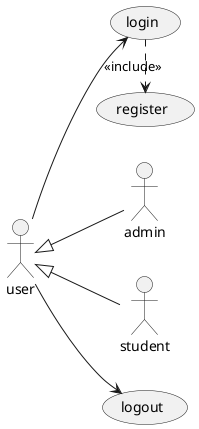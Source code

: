 @startuml
left to right direction
user <|-- admin
user <|-- student
:user: --> (login)
:user: --> (logout)
(login) .> (register): << include >>
@enduml

